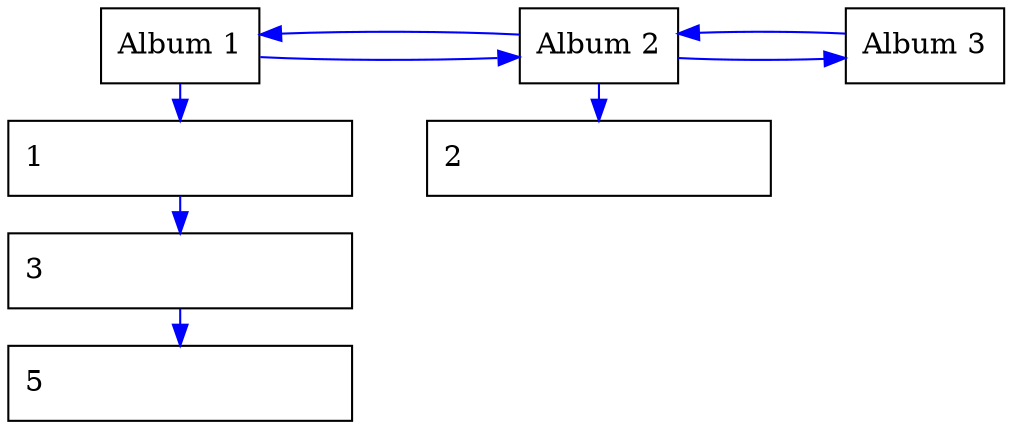 digraph{
rankdir=LR;
"Image1                               Album 1" [shape=box, label="1                               "];
"Image3                               Album 1" [shape=box, label="3                               "];
"Image5                               Album 1" [shape=box, label="5                               "];
"Album 1" [shape=box];
"Album 1" -> "Image1                               Album 1" [color=blue];
"Image1                               Album 1" -> "Image3                               Album 1" [color=blue];
"Image3                               Album 1" -> "Image5                               Album 1" [color=blue];
{rank=same; "Album 1";
"Image1                               Album 1" [shape=box];
"Image3                               Album 1" [shape=box];
"Image5                               Album 1" [shape=box];
}
"Album 1" -> "Album 2" [color=blue];
"Album 2" -> "Album 1" [color=blue];
"Image2                               Album 2" [shape=box, label="2                               "];
"Album 2" [shape=box];
"Album 2" -> "Image2                               Album 2" [color=blue];
{rank=same; "Album 2";
"Image2                               Album 2" [shape=box];
}
"Album 2" -> "Album 3" [color=blue];
"Album 3" -> "Album 2" [color=blue];
"Album 3" [shape=box];
{rank=same; "Album 3";
}
}
